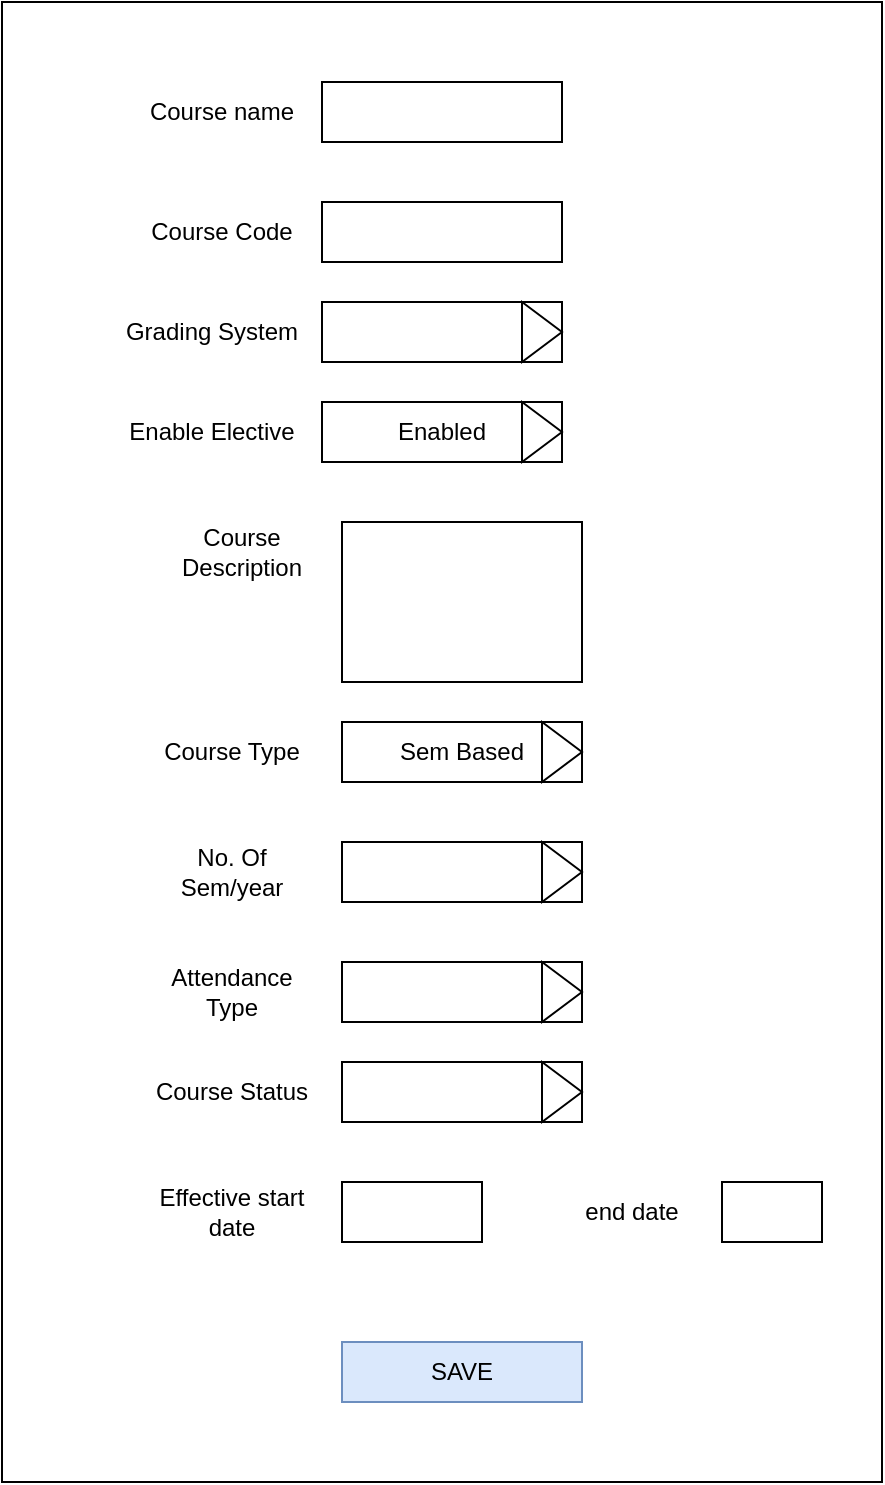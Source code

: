 <mxfile version="13.7.3" type="github"><diagram id="wGJdblhSztV3dcYmF5PC" name="Course"><mxGraphModel dx="744" dy="393" grid="1" gridSize="10" guides="1" tooltips="1" connect="1" arrows="1" fold="1" page="1" pageScale="1" pageWidth="850" pageHeight="1100" math="0" shadow="0"><root><mxCell id="0"/><mxCell id="1" parent="0"/><mxCell id="epnlr4NnKCzLOk_xcdM1-24" value="" style="rounded=0;whiteSpace=wrap;html=1;" vertex="1" parent="1"><mxGeometry x="80" y="160" width="440" height="740" as="geometry"/></mxCell><mxCell id="epnlr4NnKCzLOk_xcdM1-1" value="" style="rounded=0;whiteSpace=wrap;html=1;" vertex="1" parent="1"><mxGeometry x="240" y="200" width="120" height="30" as="geometry"/></mxCell><mxCell id="epnlr4NnKCzLOk_xcdM1-2" value="Course name" style="text;html=1;strokeColor=none;fillColor=none;align=center;verticalAlign=middle;whiteSpace=wrap;rounded=0;" vertex="1" parent="1"><mxGeometry x="150" y="205" width="80" height="20" as="geometry"/></mxCell><mxCell id="epnlr4NnKCzLOk_xcdM1-3" value="" style="rounded=0;whiteSpace=wrap;html=1;" vertex="1" parent="1"><mxGeometry x="240" y="260" width="120" height="30" as="geometry"/></mxCell><mxCell id="epnlr4NnKCzLOk_xcdM1-4" value="Course Code" style="text;html=1;strokeColor=none;fillColor=none;align=center;verticalAlign=middle;whiteSpace=wrap;rounded=0;" vertex="1" parent="1"><mxGeometry x="150" y="265" width="80" height="20" as="geometry"/></mxCell><mxCell id="epnlr4NnKCzLOk_xcdM1-5" value="" style="rounded=0;whiteSpace=wrap;html=1;" vertex="1" parent="1"><mxGeometry x="240" y="310" width="120" height="30" as="geometry"/></mxCell><mxCell id="epnlr4NnKCzLOk_xcdM1-6" value="Grading System" style="text;html=1;strokeColor=none;fillColor=none;align=center;verticalAlign=middle;whiteSpace=wrap;rounded=0;" vertex="1" parent="1"><mxGeometry x="140" y="315" width="90" height="20" as="geometry"/></mxCell><mxCell id="epnlr4NnKCzLOk_xcdM1-7" value="" style="triangle;whiteSpace=wrap;html=1;" vertex="1" parent="1"><mxGeometry x="340" y="310" width="20" height="30" as="geometry"/></mxCell><mxCell id="epnlr4NnKCzLOk_xcdM1-8" value="Enabled" style="rounded=0;whiteSpace=wrap;html=1;" vertex="1" parent="1"><mxGeometry x="240" y="360" width="120" height="30" as="geometry"/></mxCell><mxCell id="epnlr4NnKCzLOk_xcdM1-9" value="Enable Elective" style="text;html=1;strokeColor=none;fillColor=none;align=center;verticalAlign=middle;whiteSpace=wrap;rounded=0;" vertex="1" parent="1"><mxGeometry x="140" y="365" width="90" height="20" as="geometry"/></mxCell><mxCell id="epnlr4NnKCzLOk_xcdM1-10" value="" style="triangle;whiteSpace=wrap;html=1;" vertex="1" parent="1"><mxGeometry x="340" y="360" width="20" height="30" as="geometry"/></mxCell><mxCell id="epnlr4NnKCzLOk_xcdM1-11" value="" style="rounded=0;whiteSpace=wrap;html=1;" vertex="1" parent="1"><mxGeometry x="250" y="420" width="120" height="80" as="geometry"/></mxCell><mxCell id="epnlr4NnKCzLOk_xcdM1-12" value="Course Description" style="text;html=1;strokeColor=none;fillColor=none;align=center;verticalAlign=middle;whiteSpace=wrap;rounded=0;" vertex="1" parent="1"><mxGeometry x="160" y="425" width="80" height="20" as="geometry"/></mxCell><mxCell id="epnlr4NnKCzLOk_xcdM1-15" value="Sem Based" style="rounded=0;whiteSpace=wrap;html=1;" vertex="1" parent="1"><mxGeometry x="250" y="520" width="120" height="30" as="geometry"/></mxCell><mxCell id="epnlr4NnKCzLOk_xcdM1-16" value="Course Type" style="text;html=1;strokeColor=none;fillColor=none;align=center;verticalAlign=middle;whiteSpace=wrap;rounded=0;" vertex="1" parent="1"><mxGeometry x="150" y="525" width="90" height="20" as="geometry"/></mxCell><mxCell id="epnlr4NnKCzLOk_xcdM1-17" value="" style="triangle;whiteSpace=wrap;html=1;" vertex="1" parent="1"><mxGeometry x="350" y="520" width="20" height="30" as="geometry"/></mxCell><mxCell id="epnlr4NnKCzLOk_xcdM1-18" value="" style="rounded=0;whiteSpace=wrap;html=1;" vertex="1" parent="1"><mxGeometry x="250" y="580" width="120" height="30" as="geometry"/></mxCell><mxCell id="epnlr4NnKCzLOk_xcdM1-19" value="No. Of Sem/year" style="text;html=1;strokeColor=none;fillColor=none;align=center;verticalAlign=middle;whiteSpace=wrap;rounded=0;" vertex="1" parent="1"><mxGeometry x="150" y="585" width="90" height="20" as="geometry"/></mxCell><mxCell id="epnlr4NnKCzLOk_xcdM1-20" value="" style="triangle;whiteSpace=wrap;html=1;" vertex="1" parent="1"><mxGeometry x="350" y="580" width="20" height="30" as="geometry"/></mxCell><mxCell id="epnlr4NnKCzLOk_xcdM1-21" value="" style="rounded=0;whiteSpace=wrap;html=1;" vertex="1" parent="1"><mxGeometry x="250" y="640" width="120" height="30" as="geometry"/></mxCell><mxCell id="epnlr4NnKCzLOk_xcdM1-22" value="Attendance Type" style="text;html=1;strokeColor=none;fillColor=none;align=center;verticalAlign=middle;whiteSpace=wrap;rounded=0;" vertex="1" parent="1"><mxGeometry x="150" y="645" width="90" height="20" as="geometry"/></mxCell><mxCell id="epnlr4NnKCzLOk_xcdM1-23" value="" style="triangle;whiteSpace=wrap;html=1;" vertex="1" parent="1"><mxGeometry x="350" y="640" width="20" height="30" as="geometry"/></mxCell><mxCell id="epnlr4NnKCzLOk_xcdM1-25" value="SAVE" style="rounded=0;whiteSpace=wrap;html=1;fillColor=#dae8fc;strokeColor=#6c8ebf;" vertex="1" parent="1"><mxGeometry x="250" y="830" width="120" height="30" as="geometry"/></mxCell><mxCell id="epnlr4NnKCzLOk_xcdM1-26" value="" style="rounded=0;whiteSpace=wrap;html=1;" vertex="1" parent="1"><mxGeometry x="250" y="690" width="120" height="30" as="geometry"/></mxCell><mxCell id="epnlr4NnKCzLOk_xcdM1-27" value="Course Status" style="text;html=1;strokeColor=none;fillColor=none;align=center;verticalAlign=middle;whiteSpace=wrap;rounded=0;" vertex="1" parent="1"><mxGeometry x="150" y="695" width="90" height="20" as="geometry"/></mxCell><mxCell id="epnlr4NnKCzLOk_xcdM1-28" value="" style="triangle;whiteSpace=wrap;html=1;" vertex="1" parent="1"><mxGeometry x="350" y="690" width="20" height="30" as="geometry"/></mxCell><mxCell id="epnlr4NnKCzLOk_xcdM1-29" value="" style="rounded=0;whiteSpace=wrap;html=1;" vertex="1" parent="1"><mxGeometry x="250" y="750" width="70" height="30" as="geometry"/></mxCell><mxCell id="epnlr4NnKCzLOk_xcdM1-30" value="Effective start date" style="text;html=1;strokeColor=none;fillColor=none;align=center;verticalAlign=middle;whiteSpace=wrap;rounded=0;" vertex="1" parent="1"><mxGeometry x="150" y="755" width="90" height="20" as="geometry"/></mxCell><mxCell id="epnlr4NnKCzLOk_xcdM1-32" value="" style="rounded=0;whiteSpace=wrap;html=1;" vertex="1" parent="1"><mxGeometry x="440" y="750" width="50" height="30" as="geometry"/></mxCell><mxCell id="epnlr4NnKCzLOk_xcdM1-33" value="end date" style="text;html=1;strokeColor=none;fillColor=none;align=center;verticalAlign=middle;whiteSpace=wrap;rounded=0;" vertex="1" parent="1"><mxGeometry x="350" y="755" width="90" height="20" as="geometry"/></mxCell></root></mxGraphModel></diagram></mxfile>
